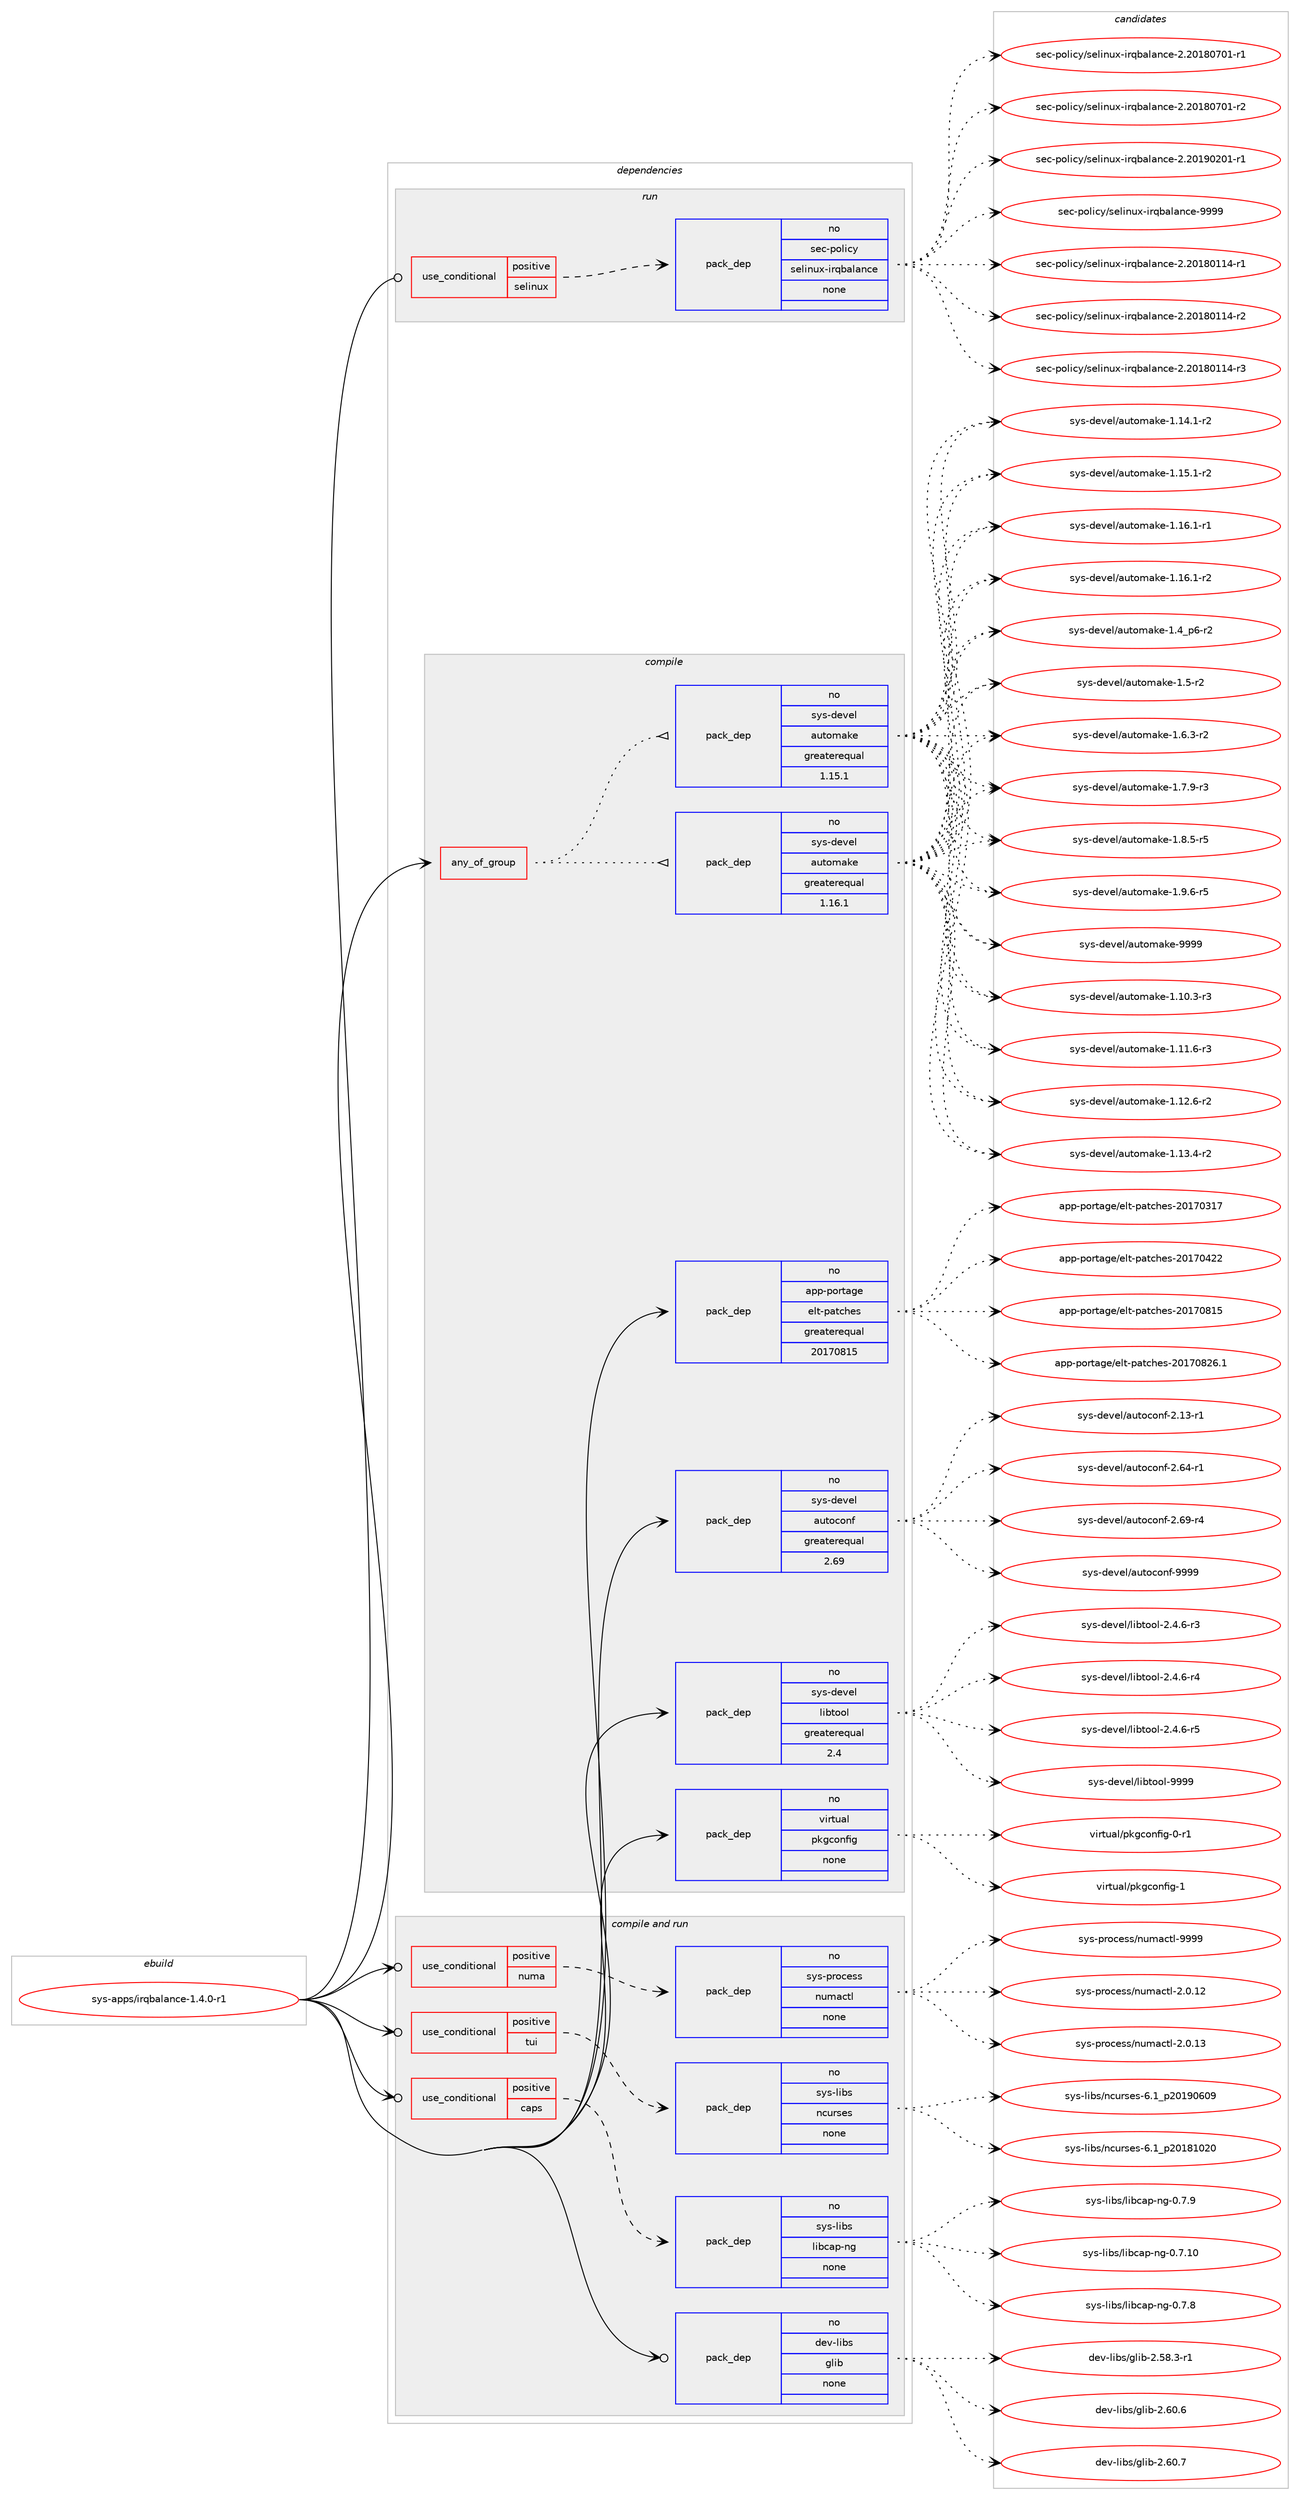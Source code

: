 digraph prolog {

# *************
# Graph options
# *************

newrank=true;
concentrate=true;
compound=true;
graph [rankdir=LR,fontname=Helvetica,fontsize=10,ranksep=1.5];#, ranksep=2.5, nodesep=0.2];
edge  [arrowhead=vee];
node  [fontname=Helvetica,fontsize=10];

# **********
# The ebuild
# **********

subgraph cluster_leftcol {
color=gray;
rank=same;
label=<<i>ebuild</i>>;
id [label="sys-apps/irqbalance-1.4.0-r1", color=red, width=4, href="../sys-apps/irqbalance-1.4.0-r1.svg"];
}

# ****************
# The dependencies
# ****************

subgraph cluster_midcol {
color=gray;
label=<<i>dependencies</i>>;
subgraph cluster_compile {
fillcolor="#eeeeee";
style=filled;
label=<<i>compile</i>>;
subgraph any14829 {
dependency875799 [label=<<TABLE BORDER="0" CELLBORDER="1" CELLSPACING="0" CELLPADDING="4"><TR><TD CELLPADDING="10">any_of_group</TD></TR></TABLE>>, shape=none, color=red];subgraph pack649534 {
dependency875800 [label=<<TABLE BORDER="0" CELLBORDER="1" CELLSPACING="0" CELLPADDING="4" WIDTH="220"><TR><TD ROWSPAN="6" CELLPADDING="30">pack_dep</TD></TR><TR><TD WIDTH="110">no</TD></TR><TR><TD>sys-devel</TD></TR><TR><TD>automake</TD></TR><TR><TD>greaterequal</TD></TR><TR><TD>1.16.1</TD></TR></TABLE>>, shape=none, color=blue];
}
dependency875799:e -> dependency875800:w [weight=20,style="dotted",arrowhead="oinv"];
subgraph pack649535 {
dependency875801 [label=<<TABLE BORDER="0" CELLBORDER="1" CELLSPACING="0" CELLPADDING="4" WIDTH="220"><TR><TD ROWSPAN="6" CELLPADDING="30">pack_dep</TD></TR><TR><TD WIDTH="110">no</TD></TR><TR><TD>sys-devel</TD></TR><TR><TD>automake</TD></TR><TR><TD>greaterequal</TD></TR><TR><TD>1.15.1</TD></TR></TABLE>>, shape=none, color=blue];
}
dependency875799:e -> dependency875801:w [weight=20,style="dotted",arrowhead="oinv"];
}
id:e -> dependency875799:w [weight=20,style="solid",arrowhead="vee"];
subgraph pack649536 {
dependency875802 [label=<<TABLE BORDER="0" CELLBORDER="1" CELLSPACING="0" CELLPADDING="4" WIDTH="220"><TR><TD ROWSPAN="6" CELLPADDING="30">pack_dep</TD></TR><TR><TD WIDTH="110">no</TD></TR><TR><TD>app-portage</TD></TR><TR><TD>elt-patches</TD></TR><TR><TD>greaterequal</TD></TR><TR><TD>20170815</TD></TR></TABLE>>, shape=none, color=blue];
}
id:e -> dependency875802:w [weight=20,style="solid",arrowhead="vee"];
subgraph pack649537 {
dependency875803 [label=<<TABLE BORDER="0" CELLBORDER="1" CELLSPACING="0" CELLPADDING="4" WIDTH="220"><TR><TD ROWSPAN="6" CELLPADDING="30">pack_dep</TD></TR><TR><TD WIDTH="110">no</TD></TR><TR><TD>sys-devel</TD></TR><TR><TD>autoconf</TD></TR><TR><TD>greaterequal</TD></TR><TR><TD>2.69</TD></TR></TABLE>>, shape=none, color=blue];
}
id:e -> dependency875803:w [weight=20,style="solid",arrowhead="vee"];
subgraph pack649538 {
dependency875804 [label=<<TABLE BORDER="0" CELLBORDER="1" CELLSPACING="0" CELLPADDING="4" WIDTH="220"><TR><TD ROWSPAN="6" CELLPADDING="30">pack_dep</TD></TR><TR><TD WIDTH="110">no</TD></TR><TR><TD>sys-devel</TD></TR><TR><TD>libtool</TD></TR><TR><TD>greaterequal</TD></TR><TR><TD>2.4</TD></TR></TABLE>>, shape=none, color=blue];
}
id:e -> dependency875804:w [weight=20,style="solid",arrowhead="vee"];
subgraph pack649539 {
dependency875805 [label=<<TABLE BORDER="0" CELLBORDER="1" CELLSPACING="0" CELLPADDING="4" WIDTH="220"><TR><TD ROWSPAN="6" CELLPADDING="30">pack_dep</TD></TR><TR><TD WIDTH="110">no</TD></TR><TR><TD>virtual</TD></TR><TR><TD>pkgconfig</TD></TR><TR><TD>none</TD></TR><TR><TD></TD></TR></TABLE>>, shape=none, color=blue];
}
id:e -> dependency875805:w [weight=20,style="solid",arrowhead="vee"];
}
subgraph cluster_compileandrun {
fillcolor="#eeeeee";
style=filled;
label=<<i>compile and run</i>>;
subgraph cond210913 {
dependency875806 [label=<<TABLE BORDER="0" CELLBORDER="1" CELLSPACING="0" CELLPADDING="4"><TR><TD ROWSPAN="3" CELLPADDING="10">use_conditional</TD></TR><TR><TD>positive</TD></TR><TR><TD>caps</TD></TR></TABLE>>, shape=none, color=red];
subgraph pack649540 {
dependency875807 [label=<<TABLE BORDER="0" CELLBORDER="1" CELLSPACING="0" CELLPADDING="4" WIDTH="220"><TR><TD ROWSPAN="6" CELLPADDING="30">pack_dep</TD></TR><TR><TD WIDTH="110">no</TD></TR><TR><TD>sys-libs</TD></TR><TR><TD>libcap-ng</TD></TR><TR><TD>none</TD></TR><TR><TD></TD></TR></TABLE>>, shape=none, color=blue];
}
dependency875806:e -> dependency875807:w [weight=20,style="dashed",arrowhead="vee"];
}
id:e -> dependency875806:w [weight=20,style="solid",arrowhead="odotvee"];
subgraph cond210914 {
dependency875808 [label=<<TABLE BORDER="0" CELLBORDER="1" CELLSPACING="0" CELLPADDING="4"><TR><TD ROWSPAN="3" CELLPADDING="10">use_conditional</TD></TR><TR><TD>positive</TD></TR><TR><TD>numa</TD></TR></TABLE>>, shape=none, color=red];
subgraph pack649541 {
dependency875809 [label=<<TABLE BORDER="0" CELLBORDER="1" CELLSPACING="0" CELLPADDING="4" WIDTH="220"><TR><TD ROWSPAN="6" CELLPADDING="30">pack_dep</TD></TR><TR><TD WIDTH="110">no</TD></TR><TR><TD>sys-process</TD></TR><TR><TD>numactl</TD></TR><TR><TD>none</TD></TR><TR><TD></TD></TR></TABLE>>, shape=none, color=blue];
}
dependency875808:e -> dependency875809:w [weight=20,style="dashed",arrowhead="vee"];
}
id:e -> dependency875808:w [weight=20,style="solid",arrowhead="odotvee"];
subgraph cond210915 {
dependency875810 [label=<<TABLE BORDER="0" CELLBORDER="1" CELLSPACING="0" CELLPADDING="4"><TR><TD ROWSPAN="3" CELLPADDING="10">use_conditional</TD></TR><TR><TD>positive</TD></TR><TR><TD>tui</TD></TR></TABLE>>, shape=none, color=red];
subgraph pack649542 {
dependency875811 [label=<<TABLE BORDER="0" CELLBORDER="1" CELLSPACING="0" CELLPADDING="4" WIDTH="220"><TR><TD ROWSPAN="6" CELLPADDING="30">pack_dep</TD></TR><TR><TD WIDTH="110">no</TD></TR><TR><TD>sys-libs</TD></TR><TR><TD>ncurses</TD></TR><TR><TD>none</TD></TR><TR><TD></TD></TR></TABLE>>, shape=none, color=blue];
}
dependency875810:e -> dependency875811:w [weight=20,style="dashed",arrowhead="vee"];
}
id:e -> dependency875810:w [weight=20,style="solid",arrowhead="odotvee"];
subgraph pack649543 {
dependency875812 [label=<<TABLE BORDER="0" CELLBORDER="1" CELLSPACING="0" CELLPADDING="4" WIDTH="220"><TR><TD ROWSPAN="6" CELLPADDING="30">pack_dep</TD></TR><TR><TD WIDTH="110">no</TD></TR><TR><TD>dev-libs</TD></TR><TR><TD>glib</TD></TR><TR><TD>none</TD></TR><TR><TD></TD></TR></TABLE>>, shape=none, color=blue];
}
id:e -> dependency875812:w [weight=20,style="solid",arrowhead="odotvee"];
}
subgraph cluster_run {
fillcolor="#eeeeee";
style=filled;
label=<<i>run</i>>;
subgraph cond210916 {
dependency875813 [label=<<TABLE BORDER="0" CELLBORDER="1" CELLSPACING="0" CELLPADDING="4"><TR><TD ROWSPAN="3" CELLPADDING="10">use_conditional</TD></TR><TR><TD>positive</TD></TR><TR><TD>selinux</TD></TR></TABLE>>, shape=none, color=red];
subgraph pack649544 {
dependency875814 [label=<<TABLE BORDER="0" CELLBORDER="1" CELLSPACING="0" CELLPADDING="4" WIDTH="220"><TR><TD ROWSPAN="6" CELLPADDING="30">pack_dep</TD></TR><TR><TD WIDTH="110">no</TD></TR><TR><TD>sec-policy</TD></TR><TR><TD>selinux-irqbalance</TD></TR><TR><TD>none</TD></TR><TR><TD></TD></TR></TABLE>>, shape=none, color=blue];
}
dependency875813:e -> dependency875814:w [weight=20,style="dashed",arrowhead="vee"];
}
id:e -> dependency875813:w [weight=20,style="solid",arrowhead="odot"];
}
}

# **************
# The candidates
# **************

subgraph cluster_choices {
rank=same;
color=gray;
label=<<i>candidates</i>>;

subgraph choice649534 {
color=black;
nodesep=1;
choice11512111545100101118101108479711711611110997107101454946494846514511451 [label="sys-devel/automake-1.10.3-r3", color=red, width=4,href="../sys-devel/automake-1.10.3-r3.svg"];
choice11512111545100101118101108479711711611110997107101454946494946544511451 [label="sys-devel/automake-1.11.6-r3", color=red, width=4,href="../sys-devel/automake-1.11.6-r3.svg"];
choice11512111545100101118101108479711711611110997107101454946495046544511450 [label="sys-devel/automake-1.12.6-r2", color=red, width=4,href="../sys-devel/automake-1.12.6-r2.svg"];
choice11512111545100101118101108479711711611110997107101454946495146524511450 [label="sys-devel/automake-1.13.4-r2", color=red, width=4,href="../sys-devel/automake-1.13.4-r2.svg"];
choice11512111545100101118101108479711711611110997107101454946495246494511450 [label="sys-devel/automake-1.14.1-r2", color=red, width=4,href="../sys-devel/automake-1.14.1-r2.svg"];
choice11512111545100101118101108479711711611110997107101454946495346494511450 [label="sys-devel/automake-1.15.1-r2", color=red, width=4,href="../sys-devel/automake-1.15.1-r2.svg"];
choice11512111545100101118101108479711711611110997107101454946495446494511449 [label="sys-devel/automake-1.16.1-r1", color=red, width=4,href="../sys-devel/automake-1.16.1-r1.svg"];
choice11512111545100101118101108479711711611110997107101454946495446494511450 [label="sys-devel/automake-1.16.1-r2", color=red, width=4,href="../sys-devel/automake-1.16.1-r2.svg"];
choice115121115451001011181011084797117116111109971071014549465295112544511450 [label="sys-devel/automake-1.4_p6-r2", color=red, width=4,href="../sys-devel/automake-1.4_p6-r2.svg"];
choice11512111545100101118101108479711711611110997107101454946534511450 [label="sys-devel/automake-1.5-r2", color=red, width=4,href="../sys-devel/automake-1.5-r2.svg"];
choice115121115451001011181011084797117116111109971071014549465446514511450 [label="sys-devel/automake-1.6.3-r2", color=red, width=4,href="../sys-devel/automake-1.6.3-r2.svg"];
choice115121115451001011181011084797117116111109971071014549465546574511451 [label="sys-devel/automake-1.7.9-r3", color=red, width=4,href="../sys-devel/automake-1.7.9-r3.svg"];
choice115121115451001011181011084797117116111109971071014549465646534511453 [label="sys-devel/automake-1.8.5-r5", color=red, width=4,href="../sys-devel/automake-1.8.5-r5.svg"];
choice115121115451001011181011084797117116111109971071014549465746544511453 [label="sys-devel/automake-1.9.6-r5", color=red, width=4,href="../sys-devel/automake-1.9.6-r5.svg"];
choice115121115451001011181011084797117116111109971071014557575757 [label="sys-devel/automake-9999", color=red, width=4,href="../sys-devel/automake-9999.svg"];
dependency875800:e -> choice11512111545100101118101108479711711611110997107101454946494846514511451:w [style=dotted,weight="100"];
dependency875800:e -> choice11512111545100101118101108479711711611110997107101454946494946544511451:w [style=dotted,weight="100"];
dependency875800:e -> choice11512111545100101118101108479711711611110997107101454946495046544511450:w [style=dotted,weight="100"];
dependency875800:e -> choice11512111545100101118101108479711711611110997107101454946495146524511450:w [style=dotted,weight="100"];
dependency875800:e -> choice11512111545100101118101108479711711611110997107101454946495246494511450:w [style=dotted,weight="100"];
dependency875800:e -> choice11512111545100101118101108479711711611110997107101454946495346494511450:w [style=dotted,weight="100"];
dependency875800:e -> choice11512111545100101118101108479711711611110997107101454946495446494511449:w [style=dotted,weight="100"];
dependency875800:e -> choice11512111545100101118101108479711711611110997107101454946495446494511450:w [style=dotted,weight="100"];
dependency875800:e -> choice115121115451001011181011084797117116111109971071014549465295112544511450:w [style=dotted,weight="100"];
dependency875800:e -> choice11512111545100101118101108479711711611110997107101454946534511450:w [style=dotted,weight="100"];
dependency875800:e -> choice115121115451001011181011084797117116111109971071014549465446514511450:w [style=dotted,weight="100"];
dependency875800:e -> choice115121115451001011181011084797117116111109971071014549465546574511451:w [style=dotted,weight="100"];
dependency875800:e -> choice115121115451001011181011084797117116111109971071014549465646534511453:w [style=dotted,weight="100"];
dependency875800:e -> choice115121115451001011181011084797117116111109971071014549465746544511453:w [style=dotted,weight="100"];
dependency875800:e -> choice115121115451001011181011084797117116111109971071014557575757:w [style=dotted,weight="100"];
}
subgraph choice649535 {
color=black;
nodesep=1;
choice11512111545100101118101108479711711611110997107101454946494846514511451 [label="sys-devel/automake-1.10.3-r3", color=red, width=4,href="../sys-devel/automake-1.10.3-r3.svg"];
choice11512111545100101118101108479711711611110997107101454946494946544511451 [label="sys-devel/automake-1.11.6-r3", color=red, width=4,href="../sys-devel/automake-1.11.6-r3.svg"];
choice11512111545100101118101108479711711611110997107101454946495046544511450 [label="sys-devel/automake-1.12.6-r2", color=red, width=4,href="../sys-devel/automake-1.12.6-r2.svg"];
choice11512111545100101118101108479711711611110997107101454946495146524511450 [label="sys-devel/automake-1.13.4-r2", color=red, width=4,href="../sys-devel/automake-1.13.4-r2.svg"];
choice11512111545100101118101108479711711611110997107101454946495246494511450 [label="sys-devel/automake-1.14.1-r2", color=red, width=4,href="../sys-devel/automake-1.14.1-r2.svg"];
choice11512111545100101118101108479711711611110997107101454946495346494511450 [label="sys-devel/automake-1.15.1-r2", color=red, width=4,href="../sys-devel/automake-1.15.1-r2.svg"];
choice11512111545100101118101108479711711611110997107101454946495446494511449 [label="sys-devel/automake-1.16.1-r1", color=red, width=4,href="../sys-devel/automake-1.16.1-r1.svg"];
choice11512111545100101118101108479711711611110997107101454946495446494511450 [label="sys-devel/automake-1.16.1-r2", color=red, width=4,href="../sys-devel/automake-1.16.1-r2.svg"];
choice115121115451001011181011084797117116111109971071014549465295112544511450 [label="sys-devel/automake-1.4_p6-r2", color=red, width=4,href="../sys-devel/automake-1.4_p6-r2.svg"];
choice11512111545100101118101108479711711611110997107101454946534511450 [label="sys-devel/automake-1.5-r2", color=red, width=4,href="../sys-devel/automake-1.5-r2.svg"];
choice115121115451001011181011084797117116111109971071014549465446514511450 [label="sys-devel/automake-1.6.3-r2", color=red, width=4,href="../sys-devel/automake-1.6.3-r2.svg"];
choice115121115451001011181011084797117116111109971071014549465546574511451 [label="sys-devel/automake-1.7.9-r3", color=red, width=4,href="../sys-devel/automake-1.7.9-r3.svg"];
choice115121115451001011181011084797117116111109971071014549465646534511453 [label="sys-devel/automake-1.8.5-r5", color=red, width=4,href="../sys-devel/automake-1.8.5-r5.svg"];
choice115121115451001011181011084797117116111109971071014549465746544511453 [label="sys-devel/automake-1.9.6-r5", color=red, width=4,href="../sys-devel/automake-1.9.6-r5.svg"];
choice115121115451001011181011084797117116111109971071014557575757 [label="sys-devel/automake-9999", color=red, width=4,href="../sys-devel/automake-9999.svg"];
dependency875801:e -> choice11512111545100101118101108479711711611110997107101454946494846514511451:w [style=dotted,weight="100"];
dependency875801:e -> choice11512111545100101118101108479711711611110997107101454946494946544511451:w [style=dotted,weight="100"];
dependency875801:e -> choice11512111545100101118101108479711711611110997107101454946495046544511450:w [style=dotted,weight="100"];
dependency875801:e -> choice11512111545100101118101108479711711611110997107101454946495146524511450:w [style=dotted,weight="100"];
dependency875801:e -> choice11512111545100101118101108479711711611110997107101454946495246494511450:w [style=dotted,weight="100"];
dependency875801:e -> choice11512111545100101118101108479711711611110997107101454946495346494511450:w [style=dotted,weight="100"];
dependency875801:e -> choice11512111545100101118101108479711711611110997107101454946495446494511449:w [style=dotted,weight="100"];
dependency875801:e -> choice11512111545100101118101108479711711611110997107101454946495446494511450:w [style=dotted,weight="100"];
dependency875801:e -> choice115121115451001011181011084797117116111109971071014549465295112544511450:w [style=dotted,weight="100"];
dependency875801:e -> choice11512111545100101118101108479711711611110997107101454946534511450:w [style=dotted,weight="100"];
dependency875801:e -> choice115121115451001011181011084797117116111109971071014549465446514511450:w [style=dotted,weight="100"];
dependency875801:e -> choice115121115451001011181011084797117116111109971071014549465546574511451:w [style=dotted,weight="100"];
dependency875801:e -> choice115121115451001011181011084797117116111109971071014549465646534511453:w [style=dotted,weight="100"];
dependency875801:e -> choice115121115451001011181011084797117116111109971071014549465746544511453:w [style=dotted,weight="100"];
dependency875801:e -> choice115121115451001011181011084797117116111109971071014557575757:w [style=dotted,weight="100"];
}
subgraph choice649536 {
color=black;
nodesep=1;
choice97112112451121111141169710310147101108116451129711699104101115455048495548514955 [label="app-portage/elt-patches-20170317", color=red, width=4,href="../app-portage/elt-patches-20170317.svg"];
choice97112112451121111141169710310147101108116451129711699104101115455048495548525050 [label="app-portage/elt-patches-20170422", color=red, width=4,href="../app-portage/elt-patches-20170422.svg"];
choice97112112451121111141169710310147101108116451129711699104101115455048495548564953 [label="app-portage/elt-patches-20170815", color=red, width=4,href="../app-portage/elt-patches-20170815.svg"];
choice971121124511211111411697103101471011081164511297116991041011154550484955485650544649 [label="app-portage/elt-patches-20170826.1", color=red, width=4,href="../app-portage/elt-patches-20170826.1.svg"];
dependency875802:e -> choice97112112451121111141169710310147101108116451129711699104101115455048495548514955:w [style=dotted,weight="100"];
dependency875802:e -> choice97112112451121111141169710310147101108116451129711699104101115455048495548525050:w [style=dotted,weight="100"];
dependency875802:e -> choice97112112451121111141169710310147101108116451129711699104101115455048495548564953:w [style=dotted,weight="100"];
dependency875802:e -> choice971121124511211111411697103101471011081164511297116991041011154550484955485650544649:w [style=dotted,weight="100"];
}
subgraph choice649537 {
color=black;
nodesep=1;
choice1151211154510010111810110847971171161119911111010245504649514511449 [label="sys-devel/autoconf-2.13-r1", color=red, width=4,href="../sys-devel/autoconf-2.13-r1.svg"];
choice1151211154510010111810110847971171161119911111010245504654524511449 [label="sys-devel/autoconf-2.64-r1", color=red, width=4,href="../sys-devel/autoconf-2.64-r1.svg"];
choice1151211154510010111810110847971171161119911111010245504654574511452 [label="sys-devel/autoconf-2.69-r4", color=red, width=4,href="../sys-devel/autoconf-2.69-r4.svg"];
choice115121115451001011181011084797117116111991111101024557575757 [label="sys-devel/autoconf-9999", color=red, width=4,href="../sys-devel/autoconf-9999.svg"];
dependency875803:e -> choice1151211154510010111810110847971171161119911111010245504649514511449:w [style=dotted,weight="100"];
dependency875803:e -> choice1151211154510010111810110847971171161119911111010245504654524511449:w [style=dotted,weight="100"];
dependency875803:e -> choice1151211154510010111810110847971171161119911111010245504654574511452:w [style=dotted,weight="100"];
dependency875803:e -> choice115121115451001011181011084797117116111991111101024557575757:w [style=dotted,weight="100"];
}
subgraph choice649538 {
color=black;
nodesep=1;
choice1151211154510010111810110847108105981161111111084550465246544511451 [label="sys-devel/libtool-2.4.6-r3", color=red, width=4,href="../sys-devel/libtool-2.4.6-r3.svg"];
choice1151211154510010111810110847108105981161111111084550465246544511452 [label="sys-devel/libtool-2.4.6-r4", color=red, width=4,href="../sys-devel/libtool-2.4.6-r4.svg"];
choice1151211154510010111810110847108105981161111111084550465246544511453 [label="sys-devel/libtool-2.4.6-r5", color=red, width=4,href="../sys-devel/libtool-2.4.6-r5.svg"];
choice1151211154510010111810110847108105981161111111084557575757 [label="sys-devel/libtool-9999", color=red, width=4,href="../sys-devel/libtool-9999.svg"];
dependency875804:e -> choice1151211154510010111810110847108105981161111111084550465246544511451:w [style=dotted,weight="100"];
dependency875804:e -> choice1151211154510010111810110847108105981161111111084550465246544511452:w [style=dotted,weight="100"];
dependency875804:e -> choice1151211154510010111810110847108105981161111111084550465246544511453:w [style=dotted,weight="100"];
dependency875804:e -> choice1151211154510010111810110847108105981161111111084557575757:w [style=dotted,weight="100"];
}
subgraph choice649539 {
color=black;
nodesep=1;
choice11810511411611797108471121071039911111010210510345484511449 [label="virtual/pkgconfig-0-r1", color=red, width=4,href="../virtual/pkgconfig-0-r1.svg"];
choice1181051141161179710847112107103991111101021051034549 [label="virtual/pkgconfig-1", color=red, width=4,href="../virtual/pkgconfig-1.svg"];
dependency875805:e -> choice11810511411611797108471121071039911111010210510345484511449:w [style=dotted,weight="100"];
dependency875805:e -> choice1181051141161179710847112107103991111101021051034549:w [style=dotted,weight="100"];
}
subgraph choice649540 {
color=black;
nodesep=1;
choice1151211154510810598115471081059899971124511010345484655464948 [label="sys-libs/libcap-ng-0.7.10", color=red, width=4,href="../sys-libs/libcap-ng-0.7.10.svg"];
choice11512111545108105981154710810598999711245110103454846554656 [label="sys-libs/libcap-ng-0.7.8", color=red, width=4,href="../sys-libs/libcap-ng-0.7.8.svg"];
choice11512111545108105981154710810598999711245110103454846554657 [label="sys-libs/libcap-ng-0.7.9", color=red, width=4,href="../sys-libs/libcap-ng-0.7.9.svg"];
dependency875807:e -> choice1151211154510810598115471081059899971124511010345484655464948:w [style=dotted,weight="100"];
dependency875807:e -> choice11512111545108105981154710810598999711245110103454846554656:w [style=dotted,weight="100"];
dependency875807:e -> choice11512111545108105981154710810598999711245110103454846554657:w [style=dotted,weight="100"];
}
subgraph choice649541 {
color=black;
nodesep=1;
choice115121115451121141119910111511547110117109979911610845504648464950 [label="sys-process/numactl-2.0.12", color=red, width=4,href="../sys-process/numactl-2.0.12.svg"];
choice115121115451121141119910111511547110117109979911610845504648464951 [label="sys-process/numactl-2.0.13", color=red, width=4,href="../sys-process/numactl-2.0.13.svg"];
choice11512111545112114111991011151154711011710997991161084557575757 [label="sys-process/numactl-9999", color=red, width=4,href="../sys-process/numactl-9999.svg"];
dependency875809:e -> choice115121115451121141119910111511547110117109979911610845504648464950:w [style=dotted,weight="100"];
dependency875809:e -> choice115121115451121141119910111511547110117109979911610845504648464951:w [style=dotted,weight="100"];
dependency875809:e -> choice11512111545112114111991011151154711011710997991161084557575757:w [style=dotted,weight="100"];
}
subgraph choice649542 {
color=black;
nodesep=1;
choice1151211154510810598115471109911711411510111545544649951125048495649485048 [label="sys-libs/ncurses-6.1_p20181020", color=red, width=4,href="../sys-libs/ncurses-6.1_p20181020.svg"];
choice1151211154510810598115471109911711411510111545544649951125048495748544857 [label="sys-libs/ncurses-6.1_p20190609", color=red, width=4,href="../sys-libs/ncurses-6.1_p20190609.svg"];
dependency875811:e -> choice1151211154510810598115471109911711411510111545544649951125048495649485048:w [style=dotted,weight="100"];
dependency875811:e -> choice1151211154510810598115471109911711411510111545544649951125048495748544857:w [style=dotted,weight="100"];
}
subgraph choice649543 {
color=black;
nodesep=1;
choice10010111845108105981154710310810598455046535646514511449 [label="dev-libs/glib-2.58.3-r1", color=red, width=4,href="../dev-libs/glib-2.58.3-r1.svg"];
choice1001011184510810598115471031081059845504654484654 [label="dev-libs/glib-2.60.6", color=red, width=4,href="../dev-libs/glib-2.60.6.svg"];
choice1001011184510810598115471031081059845504654484655 [label="dev-libs/glib-2.60.7", color=red, width=4,href="../dev-libs/glib-2.60.7.svg"];
dependency875812:e -> choice10010111845108105981154710310810598455046535646514511449:w [style=dotted,weight="100"];
dependency875812:e -> choice1001011184510810598115471031081059845504654484654:w [style=dotted,weight="100"];
dependency875812:e -> choice1001011184510810598115471031081059845504654484655:w [style=dotted,weight="100"];
}
subgraph choice649544 {
color=black;
nodesep=1;
choice11510199451121111081059912147115101108105110117120451051141139897108971109910145504650484956484949524511449 [label="sec-policy/selinux-irqbalance-2.20180114-r1", color=red, width=4,href="../sec-policy/selinux-irqbalance-2.20180114-r1.svg"];
choice11510199451121111081059912147115101108105110117120451051141139897108971109910145504650484956484949524511450 [label="sec-policy/selinux-irqbalance-2.20180114-r2", color=red, width=4,href="../sec-policy/selinux-irqbalance-2.20180114-r2.svg"];
choice11510199451121111081059912147115101108105110117120451051141139897108971109910145504650484956484949524511451 [label="sec-policy/selinux-irqbalance-2.20180114-r3", color=red, width=4,href="../sec-policy/selinux-irqbalance-2.20180114-r3.svg"];
choice11510199451121111081059912147115101108105110117120451051141139897108971109910145504650484956485548494511449 [label="sec-policy/selinux-irqbalance-2.20180701-r1", color=red, width=4,href="../sec-policy/selinux-irqbalance-2.20180701-r1.svg"];
choice11510199451121111081059912147115101108105110117120451051141139897108971109910145504650484956485548494511450 [label="sec-policy/selinux-irqbalance-2.20180701-r2", color=red, width=4,href="../sec-policy/selinux-irqbalance-2.20180701-r2.svg"];
choice11510199451121111081059912147115101108105110117120451051141139897108971109910145504650484957485048494511449 [label="sec-policy/selinux-irqbalance-2.20190201-r1", color=red, width=4,href="../sec-policy/selinux-irqbalance-2.20190201-r1.svg"];
choice1151019945112111108105991214711510110810511011712045105114113989710897110991014557575757 [label="sec-policy/selinux-irqbalance-9999", color=red, width=4,href="../sec-policy/selinux-irqbalance-9999.svg"];
dependency875814:e -> choice11510199451121111081059912147115101108105110117120451051141139897108971109910145504650484956484949524511449:w [style=dotted,weight="100"];
dependency875814:e -> choice11510199451121111081059912147115101108105110117120451051141139897108971109910145504650484956484949524511450:w [style=dotted,weight="100"];
dependency875814:e -> choice11510199451121111081059912147115101108105110117120451051141139897108971109910145504650484956484949524511451:w [style=dotted,weight="100"];
dependency875814:e -> choice11510199451121111081059912147115101108105110117120451051141139897108971109910145504650484956485548494511449:w [style=dotted,weight="100"];
dependency875814:e -> choice11510199451121111081059912147115101108105110117120451051141139897108971109910145504650484956485548494511450:w [style=dotted,weight="100"];
dependency875814:e -> choice11510199451121111081059912147115101108105110117120451051141139897108971109910145504650484957485048494511449:w [style=dotted,weight="100"];
dependency875814:e -> choice1151019945112111108105991214711510110810511011712045105114113989710897110991014557575757:w [style=dotted,weight="100"];
}
}

}

